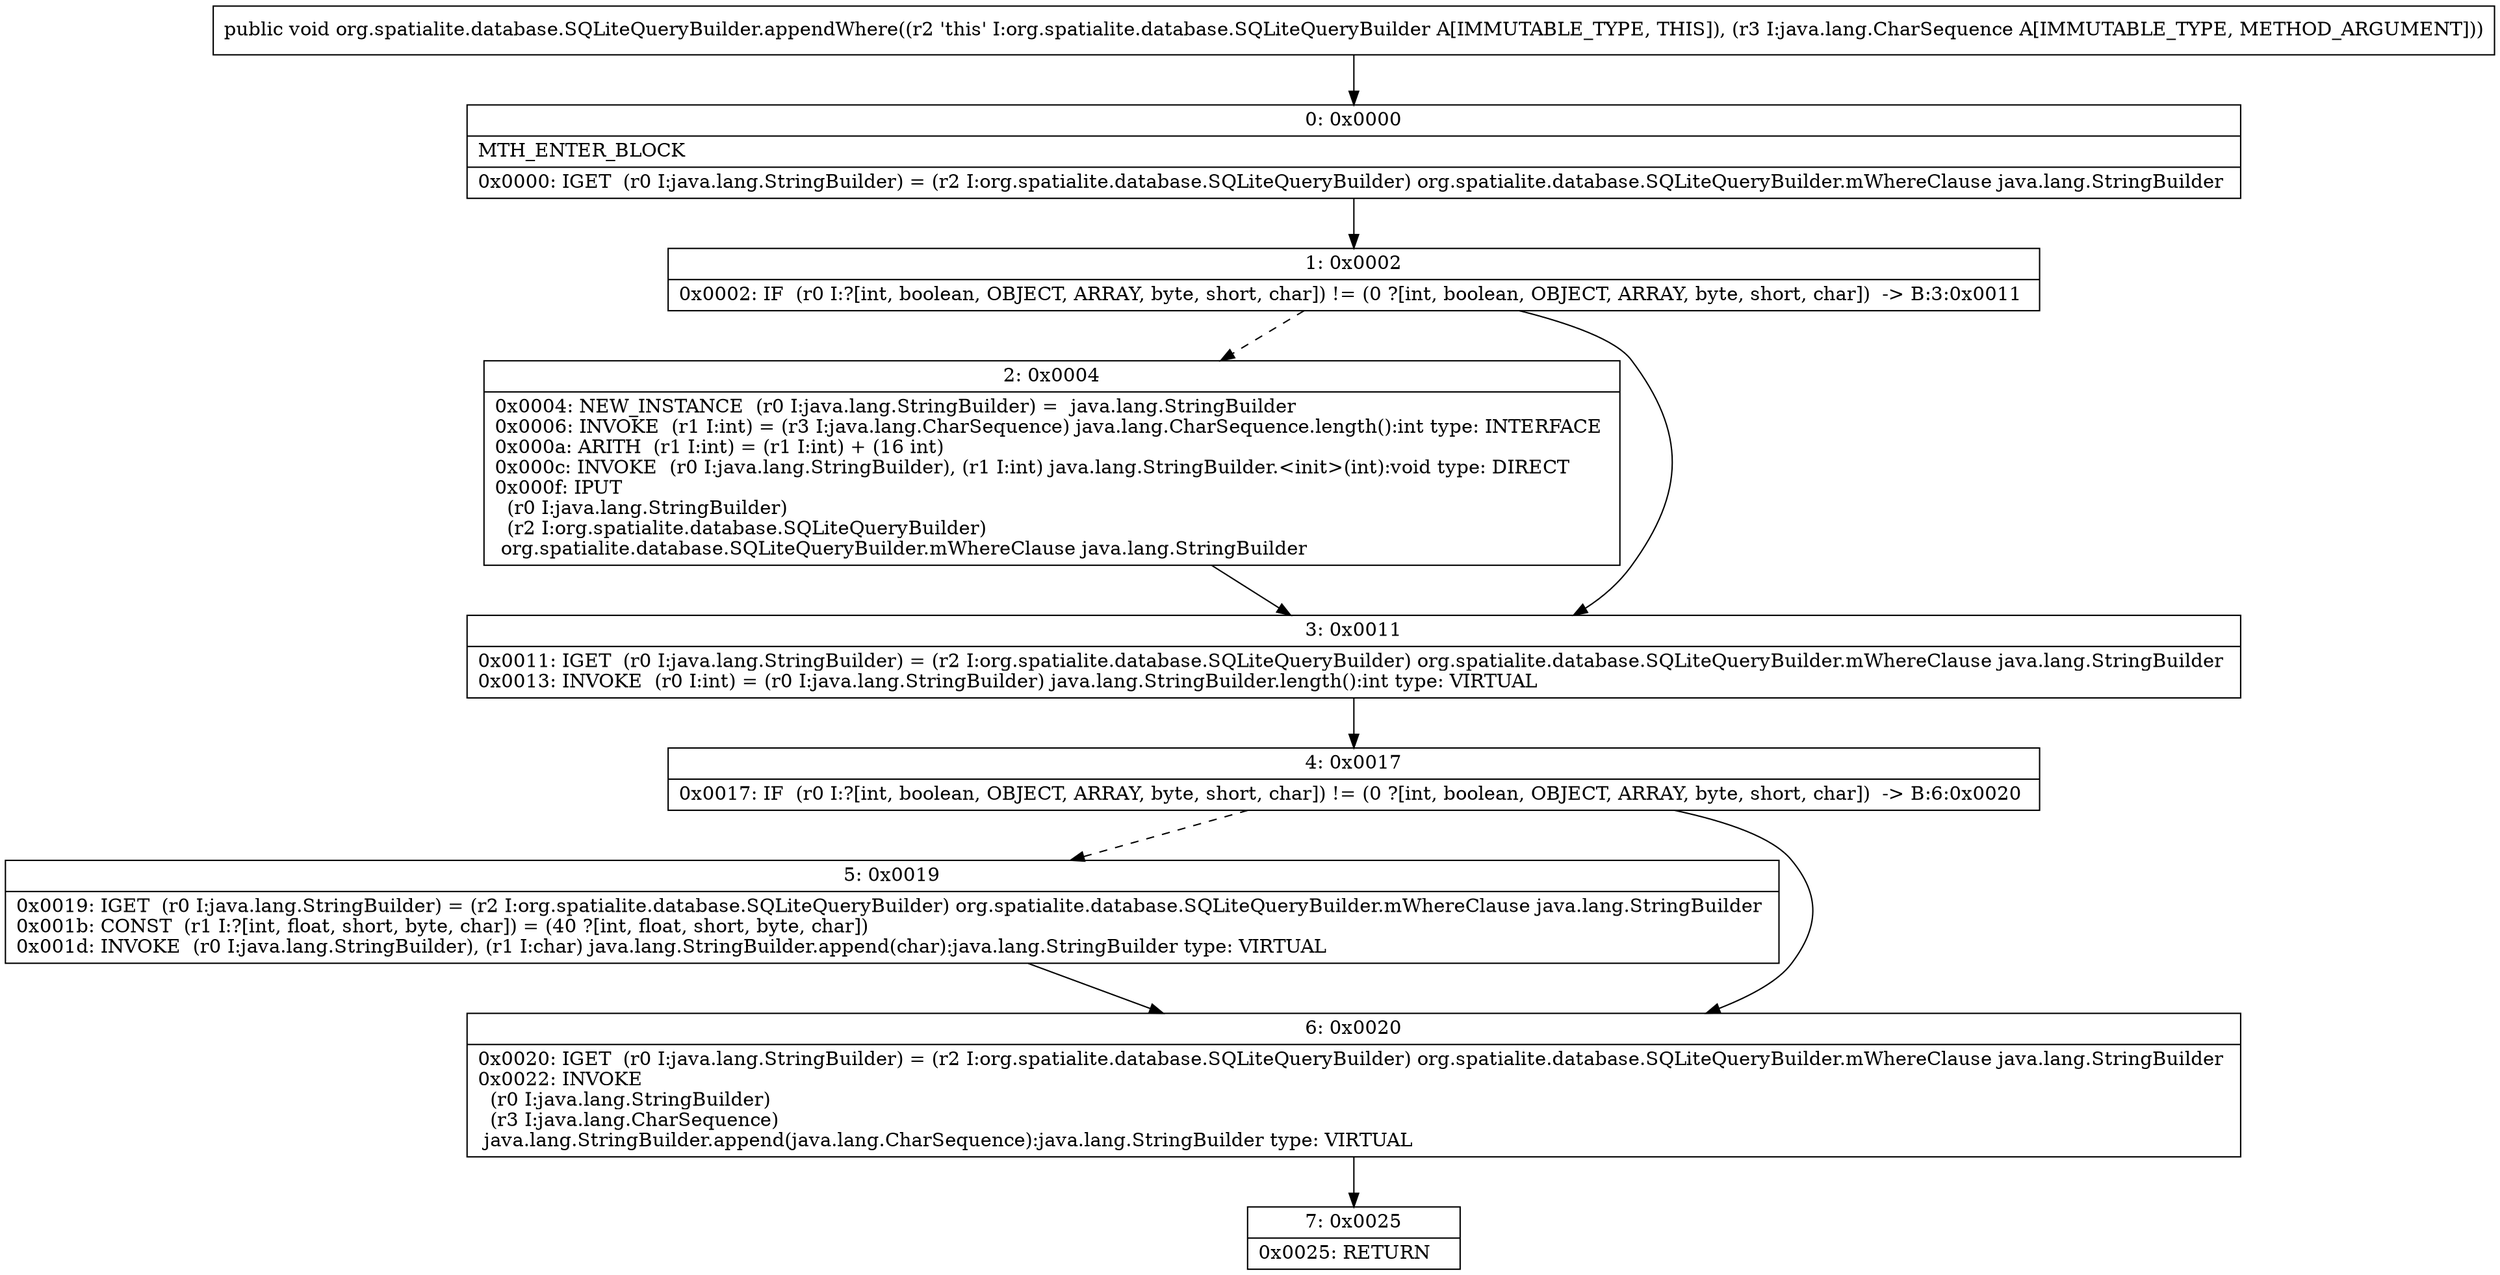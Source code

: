 digraph "CFG fororg.spatialite.database.SQLiteQueryBuilder.appendWhere(Ljava\/lang\/CharSequence;)V" {
Node_0 [shape=record,label="{0\:\ 0x0000|MTH_ENTER_BLOCK\l|0x0000: IGET  (r0 I:java.lang.StringBuilder) = (r2 I:org.spatialite.database.SQLiteQueryBuilder) org.spatialite.database.SQLiteQueryBuilder.mWhereClause java.lang.StringBuilder \l}"];
Node_1 [shape=record,label="{1\:\ 0x0002|0x0002: IF  (r0 I:?[int, boolean, OBJECT, ARRAY, byte, short, char]) != (0 ?[int, boolean, OBJECT, ARRAY, byte, short, char])  \-\> B:3:0x0011 \l}"];
Node_2 [shape=record,label="{2\:\ 0x0004|0x0004: NEW_INSTANCE  (r0 I:java.lang.StringBuilder) =  java.lang.StringBuilder \l0x0006: INVOKE  (r1 I:int) = (r3 I:java.lang.CharSequence) java.lang.CharSequence.length():int type: INTERFACE \l0x000a: ARITH  (r1 I:int) = (r1 I:int) + (16 int) \l0x000c: INVOKE  (r0 I:java.lang.StringBuilder), (r1 I:int) java.lang.StringBuilder.\<init\>(int):void type: DIRECT \l0x000f: IPUT  \l  (r0 I:java.lang.StringBuilder)\l  (r2 I:org.spatialite.database.SQLiteQueryBuilder)\l org.spatialite.database.SQLiteQueryBuilder.mWhereClause java.lang.StringBuilder \l}"];
Node_3 [shape=record,label="{3\:\ 0x0011|0x0011: IGET  (r0 I:java.lang.StringBuilder) = (r2 I:org.spatialite.database.SQLiteQueryBuilder) org.spatialite.database.SQLiteQueryBuilder.mWhereClause java.lang.StringBuilder \l0x0013: INVOKE  (r0 I:int) = (r0 I:java.lang.StringBuilder) java.lang.StringBuilder.length():int type: VIRTUAL \l}"];
Node_4 [shape=record,label="{4\:\ 0x0017|0x0017: IF  (r0 I:?[int, boolean, OBJECT, ARRAY, byte, short, char]) != (0 ?[int, boolean, OBJECT, ARRAY, byte, short, char])  \-\> B:6:0x0020 \l}"];
Node_5 [shape=record,label="{5\:\ 0x0019|0x0019: IGET  (r0 I:java.lang.StringBuilder) = (r2 I:org.spatialite.database.SQLiteQueryBuilder) org.spatialite.database.SQLiteQueryBuilder.mWhereClause java.lang.StringBuilder \l0x001b: CONST  (r1 I:?[int, float, short, byte, char]) = (40 ?[int, float, short, byte, char]) \l0x001d: INVOKE  (r0 I:java.lang.StringBuilder), (r1 I:char) java.lang.StringBuilder.append(char):java.lang.StringBuilder type: VIRTUAL \l}"];
Node_6 [shape=record,label="{6\:\ 0x0020|0x0020: IGET  (r0 I:java.lang.StringBuilder) = (r2 I:org.spatialite.database.SQLiteQueryBuilder) org.spatialite.database.SQLiteQueryBuilder.mWhereClause java.lang.StringBuilder \l0x0022: INVOKE  \l  (r0 I:java.lang.StringBuilder)\l  (r3 I:java.lang.CharSequence)\l java.lang.StringBuilder.append(java.lang.CharSequence):java.lang.StringBuilder type: VIRTUAL \l}"];
Node_7 [shape=record,label="{7\:\ 0x0025|0x0025: RETURN   \l}"];
MethodNode[shape=record,label="{public void org.spatialite.database.SQLiteQueryBuilder.appendWhere((r2 'this' I:org.spatialite.database.SQLiteQueryBuilder A[IMMUTABLE_TYPE, THIS]), (r3 I:java.lang.CharSequence A[IMMUTABLE_TYPE, METHOD_ARGUMENT])) }"];
MethodNode -> Node_0;
Node_0 -> Node_1;
Node_1 -> Node_2[style=dashed];
Node_1 -> Node_3;
Node_2 -> Node_3;
Node_3 -> Node_4;
Node_4 -> Node_5[style=dashed];
Node_4 -> Node_6;
Node_5 -> Node_6;
Node_6 -> Node_7;
}

